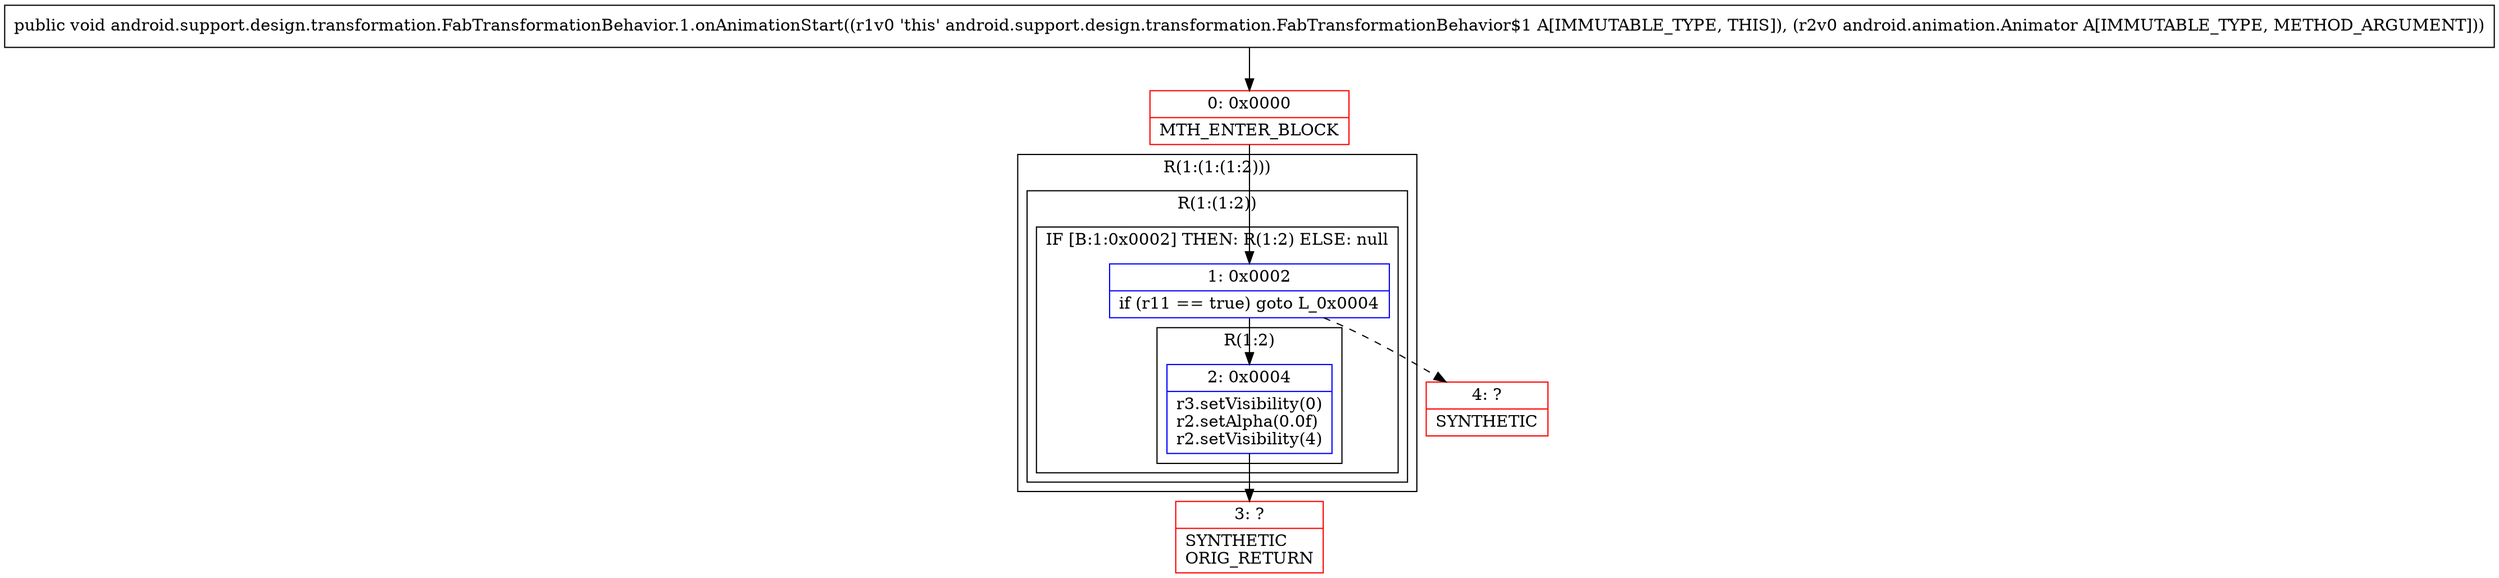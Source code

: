 digraph "CFG forandroid.support.design.transformation.FabTransformationBehavior.1.onAnimationStart(Landroid\/animation\/Animator;)V" {
subgraph cluster_Region_616154827 {
label = "R(1:(1:(1:2)))";
node [shape=record,color=blue];
subgraph cluster_Region_1091635914 {
label = "R(1:(1:2))";
node [shape=record,color=blue];
subgraph cluster_IfRegion_1979578470 {
label = "IF [B:1:0x0002] THEN: R(1:2) ELSE: null";
node [shape=record,color=blue];
Node_1 [shape=record,label="{1\:\ 0x0002|if (r11 == true) goto L_0x0004\l}"];
subgraph cluster_Region_639255916 {
label = "R(1:2)";
node [shape=record,color=blue];
Node_2 [shape=record,label="{2\:\ 0x0004|r3.setVisibility(0)\lr2.setAlpha(0.0f)\lr2.setVisibility(4)\l}"];
}
}
}
}
Node_0 [shape=record,color=red,label="{0\:\ 0x0000|MTH_ENTER_BLOCK\l}"];
Node_3 [shape=record,color=red,label="{3\:\ ?|SYNTHETIC\lORIG_RETURN\l}"];
Node_4 [shape=record,color=red,label="{4\:\ ?|SYNTHETIC\l}"];
MethodNode[shape=record,label="{public void android.support.design.transformation.FabTransformationBehavior.1.onAnimationStart((r1v0 'this' android.support.design.transformation.FabTransformationBehavior$1 A[IMMUTABLE_TYPE, THIS]), (r2v0 android.animation.Animator A[IMMUTABLE_TYPE, METHOD_ARGUMENT])) }"];
MethodNode -> Node_0;
Node_1 -> Node_2;
Node_1 -> Node_4[style=dashed];
Node_2 -> Node_3;
Node_0 -> Node_1;
}

